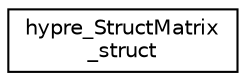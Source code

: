 digraph "Graphical Class Hierarchy"
{
 // LATEX_PDF_SIZE
  edge [fontname="Helvetica",fontsize="10",labelfontname="Helvetica",labelfontsize="10"];
  node [fontname="Helvetica",fontsize="10",shape=record];
  rankdir="LR";
  Node0 [label="hypre_StructMatrix\l_struct",height=0.2,width=0.4,color="black", fillcolor="white", style="filled",URL="$structhypre___struct_matrix__struct.html",tooltip=" "];
}

